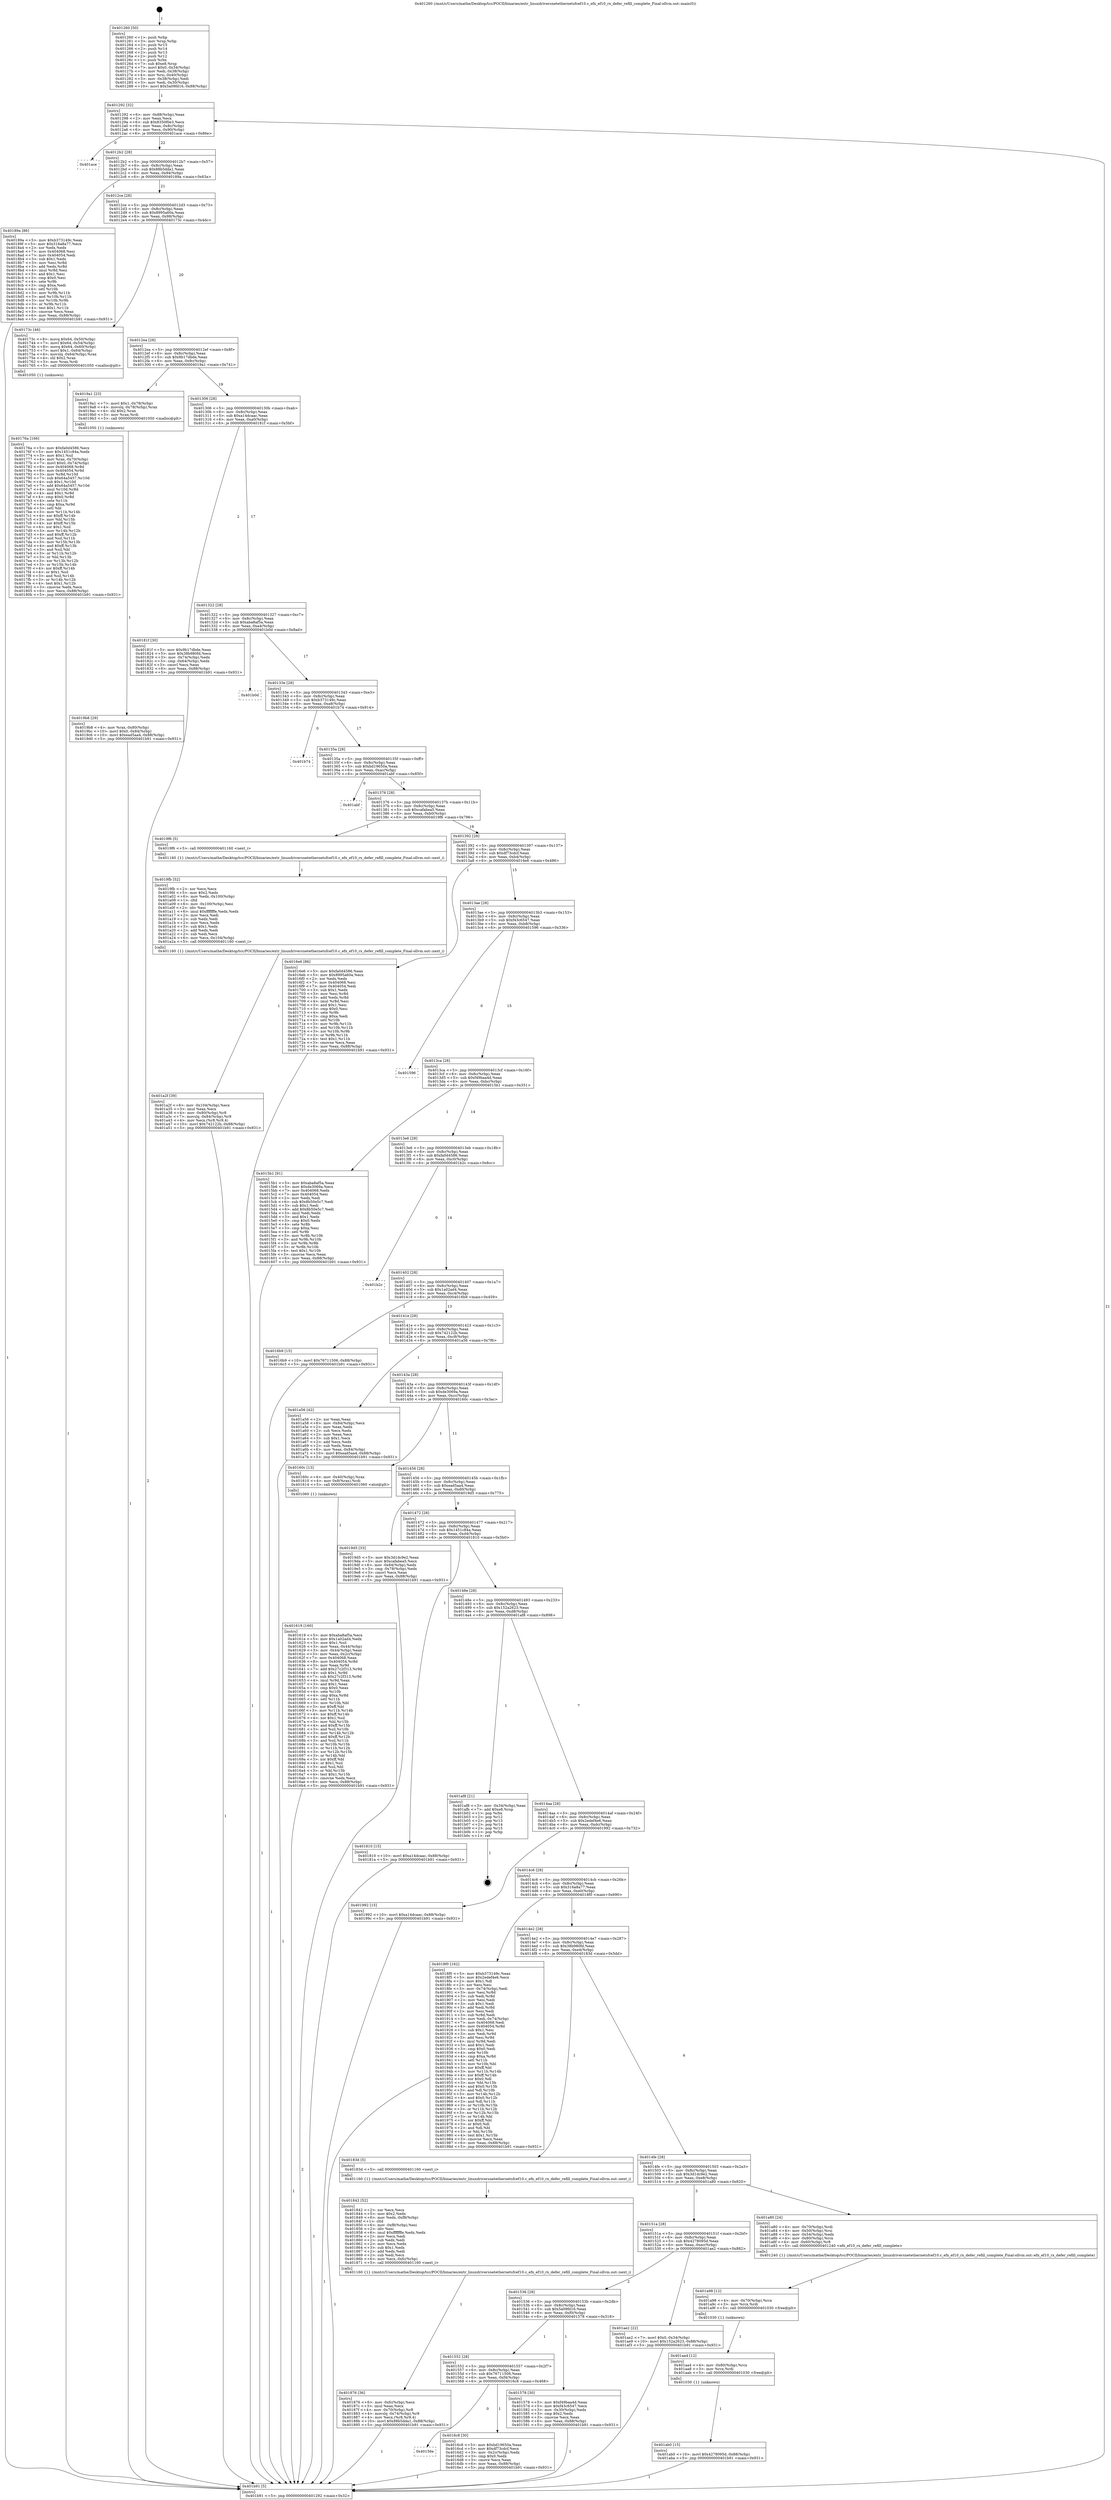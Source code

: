 digraph "0x401260" {
  label = "0x401260 (/mnt/c/Users/mathe/Desktop/tcc/POCII/binaries/extr_linuxdriversnetethernetsfcef10.c_efx_ef10_rx_defer_refill_complete_Final-ollvm.out::main(0))"
  labelloc = "t"
  node[shape=record]

  Entry [label="",width=0.3,height=0.3,shape=circle,fillcolor=black,style=filled]
  "0x401292" [label="{
     0x401292 [32]\l
     | [instrs]\l
     &nbsp;&nbsp;0x401292 \<+6\>: mov -0x88(%rbp),%eax\l
     &nbsp;&nbsp;0x401298 \<+2\>: mov %eax,%ecx\l
     &nbsp;&nbsp;0x40129a \<+6\>: sub $0x8350f0e3,%ecx\l
     &nbsp;&nbsp;0x4012a0 \<+6\>: mov %eax,-0x8c(%rbp)\l
     &nbsp;&nbsp;0x4012a6 \<+6\>: mov %ecx,-0x90(%rbp)\l
     &nbsp;&nbsp;0x4012ac \<+6\>: je 0000000000401ace \<main+0x86e\>\l
  }"]
  "0x401ace" [label="{
     0x401ace\l
  }", style=dashed]
  "0x4012b2" [label="{
     0x4012b2 [28]\l
     | [instrs]\l
     &nbsp;&nbsp;0x4012b2 \<+5\>: jmp 00000000004012b7 \<main+0x57\>\l
     &nbsp;&nbsp;0x4012b7 \<+6\>: mov -0x8c(%rbp),%eax\l
     &nbsp;&nbsp;0x4012bd \<+5\>: sub $0x88b5dda1,%eax\l
     &nbsp;&nbsp;0x4012c2 \<+6\>: mov %eax,-0x94(%rbp)\l
     &nbsp;&nbsp;0x4012c8 \<+6\>: je 000000000040189a \<main+0x63a\>\l
  }"]
  Exit [label="",width=0.3,height=0.3,shape=circle,fillcolor=black,style=filled,peripheries=2]
  "0x40189a" [label="{
     0x40189a [86]\l
     | [instrs]\l
     &nbsp;&nbsp;0x40189a \<+5\>: mov $0xb373149c,%eax\l
     &nbsp;&nbsp;0x40189f \<+5\>: mov $0x316a8a77,%ecx\l
     &nbsp;&nbsp;0x4018a4 \<+2\>: xor %edx,%edx\l
     &nbsp;&nbsp;0x4018a6 \<+7\>: mov 0x404068,%esi\l
     &nbsp;&nbsp;0x4018ad \<+7\>: mov 0x404054,%edi\l
     &nbsp;&nbsp;0x4018b4 \<+3\>: sub $0x1,%edx\l
     &nbsp;&nbsp;0x4018b7 \<+3\>: mov %esi,%r8d\l
     &nbsp;&nbsp;0x4018ba \<+3\>: add %edx,%r8d\l
     &nbsp;&nbsp;0x4018bd \<+4\>: imul %r8d,%esi\l
     &nbsp;&nbsp;0x4018c1 \<+3\>: and $0x1,%esi\l
     &nbsp;&nbsp;0x4018c4 \<+3\>: cmp $0x0,%esi\l
     &nbsp;&nbsp;0x4018c7 \<+4\>: sete %r9b\l
     &nbsp;&nbsp;0x4018cb \<+3\>: cmp $0xa,%edi\l
     &nbsp;&nbsp;0x4018ce \<+4\>: setl %r10b\l
     &nbsp;&nbsp;0x4018d2 \<+3\>: mov %r9b,%r11b\l
     &nbsp;&nbsp;0x4018d5 \<+3\>: and %r10b,%r11b\l
     &nbsp;&nbsp;0x4018d8 \<+3\>: xor %r10b,%r9b\l
     &nbsp;&nbsp;0x4018db \<+3\>: or %r9b,%r11b\l
     &nbsp;&nbsp;0x4018de \<+4\>: test $0x1,%r11b\l
     &nbsp;&nbsp;0x4018e2 \<+3\>: cmovne %ecx,%eax\l
     &nbsp;&nbsp;0x4018e5 \<+6\>: mov %eax,-0x88(%rbp)\l
     &nbsp;&nbsp;0x4018eb \<+5\>: jmp 0000000000401b91 \<main+0x931\>\l
  }"]
  "0x4012ce" [label="{
     0x4012ce [28]\l
     | [instrs]\l
     &nbsp;&nbsp;0x4012ce \<+5\>: jmp 00000000004012d3 \<main+0x73\>\l
     &nbsp;&nbsp;0x4012d3 \<+6\>: mov -0x8c(%rbp),%eax\l
     &nbsp;&nbsp;0x4012d9 \<+5\>: sub $0x8995a60a,%eax\l
     &nbsp;&nbsp;0x4012de \<+6\>: mov %eax,-0x98(%rbp)\l
     &nbsp;&nbsp;0x4012e4 \<+6\>: je 000000000040173c \<main+0x4dc\>\l
  }"]
  "0x401ab0" [label="{
     0x401ab0 [15]\l
     | [instrs]\l
     &nbsp;&nbsp;0x401ab0 \<+10\>: movl $0x4278095d,-0x88(%rbp)\l
     &nbsp;&nbsp;0x401aba \<+5\>: jmp 0000000000401b91 \<main+0x931\>\l
  }"]
  "0x40173c" [label="{
     0x40173c [46]\l
     | [instrs]\l
     &nbsp;&nbsp;0x40173c \<+8\>: movq $0x64,-0x50(%rbp)\l
     &nbsp;&nbsp;0x401744 \<+7\>: movl $0x64,-0x54(%rbp)\l
     &nbsp;&nbsp;0x40174b \<+8\>: movq $0x64,-0x60(%rbp)\l
     &nbsp;&nbsp;0x401753 \<+7\>: movl $0x1,-0x64(%rbp)\l
     &nbsp;&nbsp;0x40175a \<+4\>: movslq -0x64(%rbp),%rax\l
     &nbsp;&nbsp;0x40175e \<+4\>: shl $0x2,%rax\l
     &nbsp;&nbsp;0x401762 \<+3\>: mov %rax,%rdi\l
     &nbsp;&nbsp;0x401765 \<+5\>: call 0000000000401050 \<malloc@plt\>\l
     | [calls]\l
     &nbsp;&nbsp;0x401050 \{1\} (unknown)\l
  }"]
  "0x4012ea" [label="{
     0x4012ea [28]\l
     | [instrs]\l
     &nbsp;&nbsp;0x4012ea \<+5\>: jmp 00000000004012ef \<main+0x8f\>\l
     &nbsp;&nbsp;0x4012ef \<+6\>: mov -0x8c(%rbp),%eax\l
     &nbsp;&nbsp;0x4012f5 \<+5\>: sub $0x9b17dbde,%eax\l
     &nbsp;&nbsp;0x4012fa \<+6\>: mov %eax,-0x9c(%rbp)\l
     &nbsp;&nbsp;0x401300 \<+6\>: je 00000000004019a1 \<main+0x741\>\l
  }"]
  "0x401aa4" [label="{
     0x401aa4 [12]\l
     | [instrs]\l
     &nbsp;&nbsp;0x401aa4 \<+4\>: mov -0x80(%rbp),%rcx\l
     &nbsp;&nbsp;0x401aa8 \<+3\>: mov %rcx,%rdi\l
     &nbsp;&nbsp;0x401aab \<+5\>: call 0000000000401030 \<free@plt\>\l
     | [calls]\l
     &nbsp;&nbsp;0x401030 \{1\} (unknown)\l
  }"]
  "0x4019a1" [label="{
     0x4019a1 [23]\l
     | [instrs]\l
     &nbsp;&nbsp;0x4019a1 \<+7\>: movl $0x1,-0x78(%rbp)\l
     &nbsp;&nbsp;0x4019a8 \<+4\>: movslq -0x78(%rbp),%rax\l
     &nbsp;&nbsp;0x4019ac \<+4\>: shl $0x2,%rax\l
     &nbsp;&nbsp;0x4019b0 \<+3\>: mov %rax,%rdi\l
     &nbsp;&nbsp;0x4019b3 \<+5\>: call 0000000000401050 \<malloc@plt\>\l
     | [calls]\l
     &nbsp;&nbsp;0x401050 \{1\} (unknown)\l
  }"]
  "0x401306" [label="{
     0x401306 [28]\l
     | [instrs]\l
     &nbsp;&nbsp;0x401306 \<+5\>: jmp 000000000040130b \<main+0xab\>\l
     &nbsp;&nbsp;0x40130b \<+6\>: mov -0x8c(%rbp),%eax\l
     &nbsp;&nbsp;0x401311 \<+5\>: sub $0xa14dcaac,%eax\l
     &nbsp;&nbsp;0x401316 \<+6\>: mov %eax,-0xa0(%rbp)\l
     &nbsp;&nbsp;0x40131c \<+6\>: je 000000000040181f \<main+0x5bf\>\l
  }"]
  "0x401a98" [label="{
     0x401a98 [12]\l
     | [instrs]\l
     &nbsp;&nbsp;0x401a98 \<+4\>: mov -0x70(%rbp),%rcx\l
     &nbsp;&nbsp;0x401a9c \<+3\>: mov %rcx,%rdi\l
     &nbsp;&nbsp;0x401a9f \<+5\>: call 0000000000401030 \<free@plt\>\l
     | [calls]\l
     &nbsp;&nbsp;0x401030 \{1\} (unknown)\l
  }"]
  "0x40181f" [label="{
     0x40181f [30]\l
     | [instrs]\l
     &nbsp;&nbsp;0x40181f \<+5\>: mov $0x9b17dbde,%eax\l
     &nbsp;&nbsp;0x401824 \<+5\>: mov $0x38b980fd,%ecx\l
     &nbsp;&nbsp;0x401829 \<+3\>: mov -0x74(%rbp),%edx\l
     &nbsp;&nbsp;0x40182c \<+3\>: cmp -0x64(%rbp),%edx\l
     &nbsp;&nbsp;0x40182f \<+3\>: cmovl %ecx,%eax\l
     &nbsp;&nbsp;0x401832 \<+6\>: mov %eax,-0x88(%rbp)\l
     &nbsp;&nbsp;0x401838 \<+5\>: jmp 0000000000401b91 \<main+0x931\>\l
  }"]
  "0x401322" [label="{
     0x401322 [28]\l
     | [instrs]\l
     &nbsp;&nbsp;0x401322 \<+5\>: jmp 0000000000401327 \<main+0xc7\>\l
     &nbsp;&nbsp;0x401327 \<+6\>: mov -0x8c(%rbp),%eax\l
     &nbsp;&nbsp;0x40132d \<+5\>: sub $0xaba8af5a,%eax\l
     &nbsp;&nbsp;0x401332 \<+6\>: mov %eax,-0xa4(%rbp)\l
     &nbsp;&nbsp;0x401338 \<+6\>: je 0000000000401b0d \<main+0x8ad\>\l
  }"]
  "0x401a2f" [label="{
     0x401a2f [39]\l
     | [instrs]\l
     &nbsp;&nbsp;0x401a2f \<+6\>: mov -0x104(%rbp),%ecx\l
     &nbsp;&nbsp;0x401a35 \<+3\>: imul %eax,%ecx\l
     &nbsp;&nbsp;0x401a38 \<+4\>: mov -0x80(%rbp),%r8\l
     &nbsp;&nbsp;0x401a3c \<+7\>: movslq -0x84(%rbp),%r9\l
     &nbsp;&nbsp;0x401a43 \<+4\>: mov %ecx,(%r8,%r9,4)\l
     &nbsp;&nbsp;0x401a47 \<+10\>: movl $0x742122b,-0x88(%rbp)\l
     &nbsp;&nbsp;0x401a51 \<+5\>: jmp 0000000000401b91 \<main+0x931\>\l
  }"]
  "0x401b0d" [label="{
     0x401b0d\l
  }", style=dashed]
  "0x40133e" [label="{
     0x40133e [28]\l
     | [instrs]\l
     &nbsp;&nbsp;0x40133e \<+5\>: jmp 0000000000401343 \<main+0xe3\>\l
     &nbsp;&nbsp;0x401343 \<+6\>: mov -0x8c(%rbp),%eax\l
     &nbsp;&nbsp;0x401349 \<+5\>: sub $0xb373149c,%eax\l
     &nbsp;&nbsp;0x40134e \<+6\>: mov %eax,-0xa8(%rbp)\l
     &nbsp;&nbsp;0x401354 \<+6\>: je 0000000000401b74 \<main+0x914\>\l
  }"]
  "0x4019fb" [label="{
     0x4019fb [52]\l
     | [instrs]\l
     &nbsp;&nbsp;0x4019fb \<+2\>: xor %ecx,%ecx\l
     &nbsp;&nbsp;0x4019fd \<+5\>: mov $0x2,%edx\l
     &nbsp;&nbsp;0x401a02 \<+6\>: mov %edx,-0x100(%rbp)\l
     &nbsp;&nbsp;0x401a08 \<+1\>: cltd\l
     &nbsp;&nbsp;0x401a09 \<+6\>: mov -0x100(%rbp),%esi\l
     &nbsp;&nbsp;0x401a0f \<+2\>: idiv %esi\l
     &nbsp;&nbsp;0x401a11 \<+6\>: imul $0xfffffffe,%edx,%edx\l
     &nbsp;&nbsp;0x401a17 \<+2\>: mov %ecx,%edi\l
     &nbsp;&nbsp;0x401a19 \<+2\>: sub %edx,%edi\l
     &nbsp;&nbsp;0x401a1b \<+2\>: mov %ecx,%edx\l
     &nbsp;&nbsp;0x401a1d \<+3\>: sub $0x1,%edx\l
     &nbsp;&nbsp;0x401a20 \<+2\>: add %edx,%edi\l
     &nbsp;&nbsp;0x401a22 \<+2\>: sub %edi,%ecx\l
     &nbsp;&nbsp;0x401a24 \<+6\>: mov %ecx,-0x104(%rbp)\l
     &nbsp;&nbsp;0x401a2a \<+5\>: call 0000000000401160 \<next_i\>\l
     | [calls]\l
     &nbsp;&nbsp;0x401160 \{1\} (/mnt/c/Users/mathe/Desktop/tcc/POCII/binaries/extr_linuxdriversnetethernetsfcef10.c_efx_ef10_rx_defer_refill_complete_Final-ollvm.out::next_i)\l
  }"]
  "0x401b74" [label="{
     0x401b74\l
  }", style=dashed]
  "0x40135a" [label="{
     0x40135a [28]\l
     | [instrs]\l
     &nbsp;&nbsp;0x40135a \<+5\>: jmp 000000000040135f \<main+0xff\>\l
     &nbsp;&nbsp;0x40135f \<+6\>: mov -0x8c(%rbp),%eax\l
     &nbsp;&nbsp;0x401365 \<+5\>: sub $0xbd19650a,%eax\l
     &nbsp;&nbsp;0x40136a \<+6\>: mov %eax,-0xac(%rbp)\l
     &nbsp;&nbsp;0x401370 \<+6\>: je 0000000000401abf \<main+0x85f\>\l
  }"]
  "0x4019b8" [label="{
     0x4019b8 [29]\l
     | [instrs]\l
     &nbsp;&nbsp;0x4019b8 \<+4\>: mov %rax,-0x80(%rbp)\l
     &nbsp;&nbsp;0x4019bc \<+10\>: movl $0x0,-0x84(%rbp)\l
     &nbsp;&nbsp;0x4019c6 \<+10\>: movl $0xead5aa4,-0x88(%rbp)\l
     &nbsp;&nbsp;0x4019d0 \<+5\>: jmp 0000000000401b91 \<main+0x931\>\l
  }"]
  "0x401abf" [label="{
     0x401abf\l
  }", style=dashed]
  "0x401376" [label="{
     0x401376 [28]\l
     | [instrs]\l
     &nbsp;&nbsp;0x401376 \<+5\>: jmp 000000000040137b \<main+0x11b\>\l
     &nbsp;&nbsp;0x40137b \<+6\>: mov -0x8c(%rbp),%eax\l
     &nbsp;&nbsp;0x401381 \<+5\>: sub $0xcafabea5,%eax\l
     &nbsp;&nbsp;0x401386 \<+6\>: mov %eax,-0xb0(%rbp)\l
     &nbsp;&nbsp;0x40138c \<+6\>: je 00000000004019f6 \<main+0x796\>\l
  }"]
  "0x401876" [label="{
     0x401876 [36]\l
     | [instrs]\l
     &nbsp;&nbsp;0x401876 \<+6\>: mov -0xfc(%rbp),%ecx\l
     &nbsp;&nbsp;0x40187c \<+3\>: imul %eax,%ecx\l
     &nbsp;&nbsp;0x40187f \<+4\>: mov -0x70(%rbp),%r8\l
     &nbsp;&nbsp;0x401883 \<+4\>: movslq -0x74(%rbp),%r9\l
     &nbsp;&nbsp;0x401887 \<+4\>: mov %ecx,(%r8,%r9,4)\l
     &nbsp;&nbsp;0x40188b \<+10\>: movl $0x88b5dda1,-0x88(%rbp)\l
     &nbsp;&nbsp;0x401895 \<+5\>: jmp 0000000000401b91 \<main+0x931\>\l
  }"]
  "0x4019f6" [label="{
     0x4019f6 [5]\l
     | [instrs]\l
     &nbsp;&nbsp;0x4019f6 \<+5\>: call 0000000000401160 \<next_i\>\l
     | [calls]\l
     &nbsp;&nbsp;0x401160 \{1\} (/mnt/c/Users/mathe/Desktop/tcc/POCII/binaries/extr_linuxdriversnetethernetsfcef10.c_efx_ef10_rx_defer_refill_complete_Final-ollvm.out::next_i)\l
  }"]
  "0x401392" [label="{
     0x401392 [28]\l
     | [instrs]\l
     &nbsp;&nbsp;0x401392 \<+5\>: jmp 0000000000401397 \<main+0x137\>\l
     &nbsp;&nbsp;0x401397 \<+6\>: mov -0x8c(%rbp),%eax\l
     &nbsp;&nbsp;0x40139d \<+5\>: sub $0xdf73cdcf,%eax\l
     &nbsp;&nbsp;0x4013a2 \<+6\>: mov %eax,-0xb4(%rbp)\l
     &nbsp;&nbsp;0x4013a8 \<+6\>: je 00000000004016e6 \<main+0x486\>\l
  }"]
  "0x401842" [label="{
     0x401842 [52]\l
     | [instrs]\l
     &nbsp;&nbsp;0x401842 \<+2\>: xor %ecx,%ecx\l
     &nbsp;&nbsp;0x401844 \<+5\>: mov $0x2,%edx\l
     &nbsp;&nbsp;0x401849 \<+6\>: mov %edx,-0xf8(%rbp)\l
     &nbsp;&nbsp;0x40184f \<+1\>: cltd\l
     &nbsp;&nbsp;0x401850 \<+6\>: mov -0xf8(%rbp),%esi\l
     &nbsp;&nbsp;0x401856 \<+2\>: idiv %esi\l
     &nbsp;&nbsp;0x401858 \<+6\>: imul $0xfffffffe,%edx,%edx\l
     &nbsp;&nbsp;0x40185e \<+2\>: mov %ecx,%edi\l
     &nbsp;&nbsp;0x401860 \<+2\>: sub %edx,%edi\l
     &nbsp;&nbsp;0x401862 \<+2\>: mov %ecx,%edx\l
     &nbsp;&nbsp;0x401864 \<+3\>: sub $0x1,%edx\l
     &nbsp;&nbsp;0x401867 \<+2\>: add %edx,%edi\l
     &nbsp;&nbsp;0x401869 \<+2\>: sub %edi,%ecx\l
     &nbsp;&nbsp;0x40186b \<+6\>: mov %ecx,-0xfc(%rbp)\l
     &nbsp;&nbsp;0x401871 \<+5\>: call 0000000000401160 \<next_i\>\l
     | [calls]\l
     &nbsp;&nbsp;0x401160 \{1\} (/mnt/c/Users/mathe/Desktop/tcc/POCII/binaries/extr_linuxdriversnetethernetsfcef10.c_efx_ef10_rx_defer_refill_complete_Final-ollvm.out::next_i)\l
  }"]
  "0x4016e6" [label="{
     0x4016e6 [86]\l
     | [instrs]\l
     &nbsp;&nbsp;0x4016e6 \<+5\>: mov $0xfa0d4586,%eax\l
     &nbsp;&nbsp;0x4016eb \<+5\>: mov $0x8995a60a,%ecx\l
     &nbsp;&nbsp;0x4016f0 \<+2\>: xor %edx,%edx\l
     &nbsp;&nbsp;0x4016f2 \<+7\>: mov 0x404068,%esi\l
     &nbsp;&nbsp;0x4016f9 \<+7\>: mov 0x404054,%edi\l
     &nbsp;&nbsp;0x401700 \<+3\>: sub $0x1,%edx\l
     &nbsp;&nbsp;0x401703 \<+3\>: mov %esi,%r8d\l
     &nbsp;&nbsp;0x401706 \<+3\>: add %edx,%r8d\l
     &nbsp;&nbsp;0x401709 \<+4\>: imul %r8d,%esi\l
     &nbsp;&nbsp;0x40170d \<+3\>: and $0x1,%esi\l
     &nbsp;&nbsp;0x401710 \<+3\>: cmp $0x0,%esi\l
     &nbsp;&nbsp;0x401713 \<+4\>: sete %r9b\l
     &nbsp;&nbsp;0x401717 \<+3\>: cmp $0xa,%edi\l
     &nbsp;&nbsp;0x40171a \<+4\>: setl %r10b\l
     &nbsp;&nbsp;0x40171e \<+3\>: mov %r9b,%r11b\l
     &nbsp;&nbsp;0x401721 \<+3\>: and %r10b,%r11b\l
     &nbsp;&nbsp;0x401724 \<+3\>: xor %r10b,%r9b\l
     &nbsp;&nbsp;0x401727 \<+3\>: or %r9b,%r11b\l
     &nbsp;&nbsp;0x40172a \<+4\>: test $0x1,%r11b\l
     &nbsp;&nbsp;0x40172e \<+3\>: cmovne %ecx,%eax\l
     &nbsp;&nbsp;0x401731 \<+6\>: mov %eax,-0x88(%rbp)\l
     &nbsp;&nbsp;0x401737 \<+5\>: jmp 0000000000401b91 \<main+0x931\>\l
  }"]
  "0x4013ae" [label="{
     0x4013ae [28]\l
     | [instrs]\l
     &nbsp;&nbsp;0x4013ae \<+5\>: jmp 00000000004013b3 \<main+0x153\>\l
     &nbsp;&nbsp;0x4013b3 \<+6\>: mov -0x8c(%rbp),%eax\l
     &nbsp;&nbsp;0x4013b9 \<+5\>: sub $0xf43c6547,%eax\l
     &nbsp;&nbsp;0x4013be \<+6\>: mov %eax,-0xb8(%rbp)\l
     &nbsp;&nbsp;0x4013c4 \<+6\>: je 0000000000401596 \<main+0x336\>\l
  }"]
  "0x40176a" [label="{
     0x40176a [166]\l
     | [instrs]\l
     &nbsp;&nbsp;0x40176a \<+5\>: mov $0xfa0d4586,%ecx\l
     &nbsp;&nbsp;0x40176f \<+5\>: mov $0x1451c84a,%edx\l
     &nbsp;&nbsp;0x401774 \<+3\>: mov $0x1,%sil\l
     &nbsp;&nbsp;0x401777 \<+4\>: mov %rax,-0x70(%rbp)\l
     &nbsp;&nbsp;0x40177b \<+7\>: movl $0x0,-0x74(%rbp)\l
     &nbsp;&nbsp;0x401782 \<+8\>: mov 0x404068,%r8d\l
     &nbsp;&nbsp;0x40178a \<+8\>: mov 0x404054,%r9d\l
     &nbsp;&nbsp;0x401792 \<+3\>: mov %r8d,%r10d\l
     &nbsp;&nbsp;0x401795 \<+7\>: sub $0x64a5457,%r10d\l
     &nbsp;&nbsp;0x40179c \<+4\>: sub $0x1,%r10d\l
     &nbsp;&nbsp;0x4017a0 \<+7\>: add $0x64a5457,%r10d\l
     &nbsp;&nbsp;0x4017a7 \<+4\>: imul %r10d,%r8d\l
     &nbsp;&nbsp;0x4017ab \<+4\>: and $0x1,%r8d\l
     &nbsp;&nbsp;0x4017af \<+4\>: cmp $0x0,%r8d\l
     &nbsp;&nbsp;0x4017b3 \<+4\>: sete %r11b\l
     &nbsp;&nbsp;0x4017b7 \<+4\>: cmp $0xa,%r9d\l
     &nbsp;&nbsp;0x4017bb \<+3\>: setl %bl\l
     &nbsp;&nbsp;0x4017be \<+3\>: mov %r11b,%r14b\l
     &nbsp;&nbsp;0x4017c1 \<+4\>: xor $0xff,%r14b\l
     &nbsp;&nbsp;0x4017c5 \<+3\>: mov %bl,%r15b\l
     &nbsp;&nbsp;0x4017c8 \<+4\>: xor $0xff,%r15b\l
     &nbsp;&nbsp;0x4017cc \<+4\>: xor $0x1,%sil\l
     &nbsp;&nbsp;0x4017d0 \<+3\>: mov %r14b,%r12b\l
     &nbsp;&nbsp;0x4017d3 \<+4\>: and $0xff,%r12b\l
     &nbsp;&nbsp;0x4017d7 \<+3\>: and %sil,%r11b\l
     &nbsp;&nbsp;0x4017da \<+3\>: mov %r15b,%r13b\l
     &nbsp;&nbsp;0x4017dd \<+4\>: and $0xff,%r13b\l
     &nbsp;&nbsp;0x4017e1 \<+3\>: and %sil,%bl\l
     &nbsp;&nbsp;0x4017e4 \<+3\>: or %r11b,%r12b\l
     &nbsp;&nbsp;0x4017e7 \<+3\>: or %bl,%r13b\l
     &nbsp;&nbsp;0x4017ea \<+3\>: xor %r13b,%r12b\l
     &nbsp;&nbsp;0x4017ed \<+3\>: or %r15b,%r14b\l
     &nbsp;&nbsp;0x4017f0 \<+4\>: xor $0xff,%r14b\l
     &nbsp;&nbsp;0x4017f4 \<+4\>: or $0x1,%sil\l
     &nbsp;&nbsp;0x4017f8 \<+3\>: and %sil,%r14b\l
     &nbsp;&nbsp;0x4017fb \<+3\>: or %r14b,%r12b\l
     &nbsp;&nbsp;0x4017fe \<+4\>: test $0x1,%r12b\l
     &nbsp;&nbsp;0x401802 \<+3\>: cmovne %edx,%ecx\l
     &nbsp;&nbsp;0x401805 \<+6\>: mov %ecx,-0x88(%rbp)\l
     &nbsp;&nbsp;0x40180b \<+5\>: jmp 0000000000401b91 \<main+0x931\>\l
  }"]
  "0x401596" [label="{
     0x401596\l
  }", style=dashed]
  "0x4013ca" [label="{
     0x4013ca [28]\l
     | [instrs]\l
     &nbsp;&nbsp;0x4013ca \<+5\>: jmp 00000000004013cf \<main+0x16f\>\l
     &nbsp;&nbsp;0x4013cf \<+6\>: mov -0x8c(%rbp),%eax\l
     &nbsp;&nbsp;0x4013d5 \<+5\>: sub $0xf49baa4d,%eax\l
     &nbsp;&nbsp;0x4013da \<+6\>: mov %eax,-0xbc(%rbp)\l
     &nbsp;&nbsp;0x4013e0 \<+6\>: je 00000000004015b1 \<main+0x351\>\l
  }"]
  "0x40156e" [label="{
     0x40156e\l
  }", style=dashed]
  "0x4015b1" [label="{
     0x4015b1 [91]\l
     | [instrs]\l
     &nbsp;&nbsp;0x4015b1 \<+5\>: mov $0xaba8af5a,%eax\l
     &nbsp;&nbsp;0x4015b6 \<+5\>: mov $0xde3069a,%ecx\l
     &nbsp;&nbsp;0x4015bb \<+7\>: mov 0x404068,%edx\l
     &nbsp;&nbsp;0x4015c2 \<+7\>: mov 0x404054,%esi\l
     &nbsp;&nbsp;0x4015c9 \<+2\>: mov %edx,%edi\l
     &nbsp;&nbsp;0x4015cb \<+6\>: sub $0x8b50e5c7,%edi\l
     &nbsp;&nbsp;0x4015d1 \<+3\>: sub $0x1,%edi\l
     &nbsp;&nbsp;0x4015d4 \<+6\>: add $0x8b50e5c7,%edi\l
     &nbsp;&nbsp;0x4015da \<+3\>: imul %edi,%edx\l
     &nbsp;&nbsp;0x4015dd \<+3\>: and $0x1,%edx\l
     &nbsp;&nbsp;0x4015e0 \<+3\>: cmp $0x0,%edx\l
     &nbsp;&nbsp;0x4015e3 \<+4\>: sete %r8b\l
     &nbsp;&nbsp;0x4015e7 \<+3\>: cmp $0xa,%esi\l
     &nbsp;&nbsp;0x4015ea \<+4\>: setl %r9b\l
     &nbsp;&nbsp;0x4015ee \<+3\>: mov %r8b,%r10b\l
     &nbsp;&nbsp;0x4015f1 \<+3\>: and %r9b,%r10b\l
     &nbsp;&nbsp;0x4015f4 \<+3\>: xor %r9b,%r8b\l
     &nbsp;&nbsp;0x4015f7 \<+3\>: or %r8b,%r10b\l
     &nbsp;&nbsp;0x4015fa \<+4\>: test $0x1,%r10b\l
     &nbsp;&nbsp;0x4015fe \<+3\>: cmovne %ecx,%eax\l
     &nbsp;&nbsp;0x401601 \<+6\>: mov %eax,-0x88(%rbp)\l
     &nbsp;&nbsp;0x401607 \<+5\>: jmp 0000000000401b91 \<main+0x931\>\l
  }"]
  "0x4013e6" [label="{
     0x4013e6 [28]\l
     | [instrs]\l
     &nbsp;&nbsp;0x4013e6 \<+5\>: jmp 00000000004013eb \<main+0x18b\>\l
     &nbsp;&nbsp;0x4013eb \<+6\>: mov -0x8c(%rbp),%eax\l
     &nbsp;&nbsp;0x4013f1 \<+5\>: sub $0xfa0d4586,%eax\l
     &nbsp;&nbsp;0x4013f6 \<+6\>: mov %eax,-0xc0(%rbp)\l
     &nbsp;&nbsp;0x4013fc \<+6\>: je 0000000000401b2c \<main+0x8cc\>\l
  }"]
  "0x4016c8" [label="{
     0x4016c8 [30]\l
     | [instrs]\l
     &nbsp;&nbsp;0x4016c8 \<+5\>: mov $0xbd19650a,%eax\l
     &nbsp;&nbsp;0x4016cd \<+5\>: mov $0xdf73cdcf,%ecx\l
     &nbsp;&nbsp;0x4016d2 \<+3\>: mov -0x2c(%rbp),%edx\l
     &nbsp;&nbsp;0x4016d5 \<+3\>: cmp $0x0,%edx\l
     &nbsp;&nbsp;0x4016d8 \<+3\>: cmove %ecx,%eax\l
     &nbsp;&nbsp;0x4016db \<+6\>: mov %eax,-0x88(%rbp)\l
     &nbsp;&nbsp;0x4016e1 \<+5\>: jmp 0000000000401b91 \<main+0x931\>\l
  }"]
  "0x401b2c" [label="{
     0x401b2c\l
  }", style=dashed]
  "0x401402" [label="{
     0x401402 [28]\l
     | [instrs]\l
     &nbsp;&nbsp;0x401402 \<+5\>: jmp 0000000000401407 \<main+0x1a7\>\l
     &nbsp;&nbsp;0x401407 \<+6\>: mov -0x8c(%rbp),%eax\l
     &nbsp;&nbsp;0x40140d \<+5\>: sub $0x1a02ad4,%eax\l
     &nbsp;&nbsp;0x401412 \<+6\>: mov %eax,-0xc4(%rbp)\l
     &nbsp;&nbsp;0x401418 \<+6\>: je 00000000004016b9 \<main+0x459\>\l
  }"]
  "0x401619" [label="{
     0x401619 [160]\l
     | [instrs]\l
     &nbsp;&nbsp;0x401619 \<+5\>: mov $0xaba8af5a,%ecx\l
     &nbsp;&nbsp;0x40161e \<+5\>: mov $0x1a02ad4,%edx\l
     &nbsp;&nbsp;0x401623 \<+3\>: mov $0x1,%sil\l
     &nbsp;&nbsp;0x401626 \<+3\>: mov %eax,-0x44(%rbp)\l
     &nbsp;&nbsp;0x401629 \<+3\>: mov -0x44(%rbp),%eax\l
     &nbsp;&nbsp;0x40162c \<+3\>: mov %eax,-0x2c(%rbp)\l
     &nbsp;&nbsp;0x40162f \<+7\>: mov 0x404068,%eax\l
     &nbsp;&nbsp;0x401636 \<+8\>: mov 0x404054,%r8d\l
     &nbsp;&nbsp;0x40163e \<+3\>: mov %eax,%r9d\l
     &nbsp;&nbsp;0x401641 \<+7\>: add $0x27c2f313,%r9d\l
     &nbsp;&nbsp;0x401648 \<+4\>: sub $0x1,%r9d\l
     &nbsp;&nbsp;0x40164c \<+7\>: sub $0x27c2f313,%r9d\l
     &nbsp;&nbsp;0x401653 \<+4\>: imul %r9d,%eax\l
     &nbsp;&nbsp;0x401657 \<+3\>: and $0x1,%eax\l
     &nbsp;&nbsp;0x40165a \<+3\>: cmp $0x0,%eax\l
     &nbsp;&nbsp;0x40165d \<+4\>: sete %r10b\l
     &nbsp;&nbsp;0x401661 \<+4\>: cmp $0xa,%r8d\l
     &nbsp;&nbsp;0x401665 \<+4\>: setl %r11b\l
     &nbsp;&nbsp;0x401669 \<+3\>: mov %r10b,%bl\l
     &nbsp;&nbsp;0x40166c \<+3\>: xor $0xff,%bl\l
     &nbsp;&nbsp;0x40166f \<+3\>: mov %r11b,%r14b\l
     &nbsp;&nbsp;0x401672 \<+4\>: xor $0xff,%r14b\l
     &nbsp;&nbsp;0x401676 \<+4\>: xor $0x1,%sil\l
     &nbsp;&nbsp;0x40167a \<+3\>: mov %bl,%r15b\l
     &nbsp;&nbsp;0x40167d \<+4\>: and $0xff,%r15b\l
     &nbsp;&nbsp;0x401681 \<+3\>: and %sil,%r10b\l
     &nbsp;&nbsp;0x401684 \<+3\>: mov %r14b,%r12b\l
     &nbsp;&nbsp;0x401687 \<+4\>: and $0xff,%r12b\l
     &nbsp;&nbsp;0x40168b \<+3\>: and %sil,%r11b\l
     &nbsp;&nbsp;0x40168e \<+3\>: or %r10b,%r15b\l
     &nbsp;&nbsp;0x401691 \<+3\>: or %r11b,%r12b\l
     &nbsp;&nbsp;0x401694 \<+3\>: xor %r12b,%r15b\l
     &nbsp;&nbsp;0x401697 \<+3\>: or %r14b,%bl\l
     &nbsp;&nbsp;0x40169a \<+3\>: xor $0xff,%bl\l
     &nbsp;&nbsp;0x40169d \<+4\>: or $0x1,%sil\l
     &nbsp;&nbsp;0x4016a1 \<+3\>: and %sil,%bl\l
     &nbsp;&nbsp;0x4016a4 \<+3\>: or %bl,%r15b\l
     &nbsp;&nbsp;0x4016a7 \<+4\>: test $0x1,%r15b\l
     &nbsp;&nbsp;0x4016ab \<+3\>: cmovne %edx,%ecx\l
     &nbsp;&nbsp;0x4016ae \<+6\>: mov %ecx,-0x88(%rbp)\l
     &nbsp;&nbsp;0x4016b4 \<+5\>: jmp 0000000000401b91 \<main+0x931\>\l
  }"]
  "0x4016b9" [label="{
     0x4016b9 [15]\l
     | [instrs]\l
     &nbsp;&nbsp;0x4016b9 \<+10\>: movl $0x76711506,-0x88(%rbp)\l
     &nbsp;&nbsp;0x4016c3 \<+5\>: jmp 0000000000401b91 \<main+0x931\>\l
  }"]
  "0x40141e" [label="{
     0x40141e [28]\l
     | [instrs]\l
     &nbsp;&nbsp;0x40141e \<+5\>: jmp 0000000000401423 \<main+0x1c3\>\l
     &nbsp;&nbsp;0x401423 \<+6\>: mov -0x8c(%rbp),%eax\l
     &nbsp;&nbsp;0x401429 \<+5\>: sub $0x742122b,%eax\l
     &nbsp;&nbsp;0x40142e \<+6\>: mov %eax,-0xc8(%rbp)\l
     &nbsp;&nbsp;0x401434 \<+6\>: je 0000000000401a56 \<main+0x7f6\>\l
  }"]
  "0x401260" [label="{
     0x401260 [50]\l
     | [instrs]\l
     &nbsp;&nbsp;0x401260 \<+1\>: push %rbp\l
     &nbsp;&nbsp;0x401261 \<+3\>: mov %rsp,%rbp\l
     &nbsp;&nbsp;0x401264 \<+2\>: push %r15\l
     &nbsp;&nbsp;0x401266 \<+2\>: push %r14\l
     &nbsp;&nbsp;0x401268 \<+2\>: push %r13\l
     &nbsp;&nbsp;0x40126a \<+2\>: push %r12\l
     &nbsp;&nbsp;0x40126c \<+1\>: push %rbx\l
     &nbsp;&nbsp;0x40126d \<+7\>: sub $0xe8,%rsp\l
     &nbsp;&nbsp;0x401274 \<+7\>: movl $0x0,-0x34(%rbp)\l
     &nbsp;&nbsp;0x40127b \<+3\>: mov %edi,-0x38(%rbp)\l
     &nbsp;&nbsp;0x40127e \<+4\>: mov %rsi,-0x40(%rbp)\l
     &nbsp;&nbsp;0x401282 \<+3\>: mov -0x38(%rbp),%edi\l
     &nbsp;&nbsp;0x401285 \<+3\>: mov %edi,-0x30(%rbp)\l
     &nbsp;&nbsp;0x401288 \<+10\>: movl $0x5a09fd16,-0x88(%rbp)\l
  }"]
  "0x401a56" [label="{
     0x401a56 [42]\l
     | [instrs]\l
     &nbsp;&nbsp;0x401a56 \<+2\>: xor %eax,%eax\l
     &nbsp;&nbsp;0x401a58 \<+6\>: mov -0x84(%rbp),%ecx\l
     &nbsp;&nbsp;0x401a5e \<+2\>: mov %eax,%edx\l
     &nbsp;&nbsp;0x401a60 \<+2\>: sub %ecx,%edx\l
     &nbsp;&nbsp;0x401a62 \<+2\>: mov %eax,%ecx\l
     &nbsp;&nbsp;0x401a64 \<+3\>: sub $0x1,%ecx\l
     &nbsp;&nbsp;0x401a67 \<+2\>: add %ecx,%edx\l
     &nbsp;&nbsp;0x401a69 \<+2\>: sub %edx,%eax\l
     &nbsp;&nbsp;0x401a6b \<+6\>: mov %eax,-0x84(%rbp)\l
     &nbsp;&nbsp;0x401a71 \<+10\>: movl $0xead5aa4,-0x88(%rbp)\l
     &nbsp;&nbsp;0x401a7b \<+5\>: jmp 0000000000401b91 \<main+0x931\>\l
  }"]
  "0x40143a" [label="{
     0x40143a [28]\l
     | [instrs]\l
     &nbsp;&nbsp;0x40143a \<+5\>: jmp 000000000040143f \<main+0x1df\>\l
     &nbsp;&nbsp;0x40143f \<+6\>: mov -0x8c(%rbp),%eax\l
     &nbsp;&nbsp;0x401445 \<+5\>: sub $0xde3069a,%eax\l
     &nbsp;&nbsp;0x40144a \<+6\>: mov %eax,-0xcc(%rbp)\l
     &nbsp;&nbsp;0x401450 \<+6\>: je 000000000040160c \<main+0x3ac\>\l
  }"]
  "0x401b91" [label="{
     0x401b91 [5]\l
     | [instrs]\l
     &nbsp;&nbsp;0x401b91 \<+5\>: jmp 0000000000401292 \<main+0x32\>\l
  }"]
  "0x40160c" [label="{
     0x40160c [13]\l
     | [instrs]\l
     &nbsp;&nbsp;0x40160c \<+4\>: mov -0x40(%rbp),%rax\l
     &nbsp;&nbsp;0x401610 \<+4\>: mov 0x8(%rax),%rdi\l
     &nbsp;&nbsp;0x401614 \<+5\>: call 0000000000401060 \<atoi@plt\>\l
     | [calls]\l
     &nbsp;&nbsp;0x401060 \{1\} (unknown)\l
  }"]
  "0x401456" [label="{
     0x401456 [28]\l
     | [instrs]\l
     &nbsp;&nbsp;0x401456 \<+5\>: jmp 000000000040145b \<main+0x1fb\>\l
     &nbsp;&nbsp;0x40145b \<+6\>: mov -0x8c(%rbp),%eax\l
     &nbsp;&nbsp;0x401461 \<+5\>: sub $0xead5aa4,%eax\l
     &nbsp;&nbsp;0x401466 \<+6\>: mov %eax,-0xd0(%rbp)\l
     &nbsp;&nbsp;0x40146c \<+6\>: je 00000000004019d5 \<main+0x775\>\l
  }"]
  "0x401552" [label="{
     0x401552 [28]\l
     | [instrs]\l
     &nbsp;&nbsp;0x401552 \<+5\>: jmp 0000000000401557 \<main+0x2f7\>\l
     &nbsp;&nbsp;0x401557 \<+6\>: mov -0x8c(%rbp),%eax\l
     &nbsp;&nbsp;0x40155d \<+5\>: sub $0x76711506,%eax\l
     &nbsp;&nbsp;0x401562 \<+6\>: mov %eax,-0xf4(%rbp)\l
     &nbsp;&nbsp;0x401568 \<+6\>: je 00000000004016c8 \<main+0x468\>\l
  }"]
  "0x4019d5" [label="{
     0x4019d5 [33]\l
     | [instrs]\l
     &nbsp;&nbsp;0x4019d5 \<+5\>: mov $0x3d1dc9e2,%eax\l
     &nbsp;&nbsp;0x4019da \<+5\>: mov $0xcafabea5,%ecx\l
     &nbsp;&nbsp;0x4019df \<+6\>: mov -0x84(%rbp),%edx\l
     &nbsp;&nbsp;0x4019e5 \<+3\>: cmp -0x78(%rbp),%edx\l
     &nbsp;&nbsp;0x4019e8 \<+3\>: cmovl %ecx,%eax\l
     &nbsp;&nbsp;0x4019eb \<+6\>: mov %eax,-0x88(%rbp)\l
     &nbsp;&nbsp;0x4019f1 \<+5\>: jmp 0000000000401b91 \<main+0x931\>\l
  }"]
  "0x401472" [label="{
     0x401472 [28]\l
     | [instrs]\l
     &nbsp;&nbsp;0x401472 \<+5\>: jmp 0000000000401477 \<main+0x217\>\l
     &nbsp;&nbsp;0x401477 \<+6\>: mov -0x8c(%rbp),%eax\l
     &nbsp;&nbsp;0x40147d \<+5\>: sub $0x1451c84a,%eax\l
     &nbsp;&nbsp;0x401482 \<+6\>: mov %eax,-0xd4(%rbp)\l
     &nbsp;&nbsp;0x401488 \<+6\>: je 0000000000401810 \<main+0x5b0\>\l
  }"]
  "0x401578" [label="{
     0x401578 [30]\l
     | [instrs]\l
     &nbsp;&nbsp;0x401578 \<+5\>: mov $0xf49baa4d,%eax\l
     &nbsp;&nbsp;0x40157d \<+5\>: mov $0xf43c6547,%ecx\l
     &nbsp;&nbsp;0x401582 \<+3\>: mov -0x30(%rbp),%edx\l
     &nbsp;&nbsp;0x401585 \<+3\>: cmp $0x2,%edx\l
     &nbsp;&nbsp;0x401588 \<+3\>: cmovne %ecx,%eax\l
     &nbsp;&nbsp;0x40158b \<+6\>: mov %eax,-0x88(%rbp)\l
     &nbsp;&nbsp;0x401591 \<+5\>: jmp 0000000000401b91 \<main+0x931\>\l
  }"]
  "0x401810" [label="{
     0x401810 [15]\l
     | [instrs]\l
     &nbsp;&nbsp;0x401810 \<+10\>: movl $0xa14dcaac,-0x88(%rbp)\l
     &nbsp;&nbsp;0x40181a \<+5\>: jmp 0000000000401b91 \<main+0x931\>\l
  }"]
  "0x40148e" [label="{
     0x40148e [28]\l
     | [instrs]\l
     &nbsp;&nbsp;0x40148e \<+5\>: jmp 0000000000401493 \<main+0x233\>\l
     &nbsp;&nbsp;0x401493 \<+6\>: mov -0x8c(%rbp),%eax\l
     &nbsp;&nbsp;0x401499 \<+5\>: sub $0x152a2623,%eax\l
     &nbsp;&nbsp;0x40149e \<+6\>: mov %eax,-0xd8(%rbp)\l
     &nbsp;&nbsp;0x4014a4 \<+6\>: je 0000000000401af8 \<main+0x898\>\l
  }"]
  "0x401536" [label="{
     0x401536 [28]\l
     | [instrs]\l
     &nbsp;&nbsp;0x401536 \<+5\>: jmp 000000000040153b \<main+0x2db\>\l
     &nbsp;&nbsp;0x40153b \<+6\>: mov -0x8c(%rbp),%eax\l
     &nbsp;&nbsp;0x401541 \<+5\>: sub $0x5a09fd16,%eax\l
     &nbsp;&nbsp;0x401546 \<+6\>: mov %eax,-0xf0(%rbp)\l
     &nbsp;&nbsp;0x40154c \<+6\>: je 0000000000401578 \<main+0x318\>\l
  }"]
  "0x401af8" [label="{
     0x401af8 [21]\l
     | [instrs]\l
     &nbsp;&nbsp;0x401af8 \<+3\>: mov -0x34(%rbp),%eax\l
     &nbsp;&nbsp;0x401afb \<+7\>: add $0xe8,%rsp\l
     &nbsp;&nbsp;0x401b02 \<+1\>: pop %rbx\l
     &nbsp;&nbsp;0x401b03 \<+2\>: pop %r12\l
     &nbsp;&nbsp;0x401b05 \<+2\>: pop %r13\l
     &nbsp;&nbsp;0x401b07 \<+2\>: pop %r14\l
     &nbsp;&nbsp;0x401b09 \<+2\>: pop %r15\l
     &nbsp;&nbsp;0x401b0b \<+1\>: pop %rbp\l
     &nbsp;&nbsp;0x401b0c \<+1\>: ret\l
  }"]
  "0x4014aa" [label="{
     0x4014aa [28]\l
     | [instrs]\l
     &nbsp;&nbsp;0x4014aa \<+5\>: jmp 00000000004014af \<main+0x24f\>\l
     &nbsp;&nbsp;0x4014af \<+6\>: mov -0x8c(%rbp),%eax\l
     &nbsp;&nbsp;0x4014b5 \<+5\>: sub $0x2edef4e6,%eax\l
     &nbsp;&nbsp;0x4014ba \<+6\>: mov %eax,-0xdc(%rbp)\l
     &nbsp;&nbsp;0x4014c0 \<+6\>: je 0000000000401992 \<main+0x732\>\l
  }"]
  "0x401ae2" [label="{
     0x401ae2 [22]\l
     | [instrs]\l
     &nbsp;&nbsp;0x401ae2 \<+7\>: movl $0x0,-0x34(%rbp)\l
     &nbsp;&nbsp;0x401ae9 \<+10\>: movl $0x152a2623,-0x88(%rbp)\l
     &nbsp;&nbsp;0x401af3 \<+5\>: jmp 0000000000401b91 \<main+0x931\>\l
  }"]
  "0x401992" [label="{
     0x401992 [15]\l
     | [instrs]\l
     &nbsp;&nbsp;0x401992 \<+10\>: movl $0xa14dcaac,-0x88(%rbp)\l
     &nbsp;&nbsp;0x40199c \<+5\>: jmp 0000000000401b91 \<main+0x931\>\l
  }"]
  "0x4014c6" [label="{
     0x4014c6 [28]\l
     | [instrs]\l
     &nbsp;&nbsp;0x4014c6 \<+5\>: jmp 00000000004014cb \<main+0x26b\>\l
     &nbsp;&nbsp;0x4014cb \<+6\>: mov -0x8c(%rbp),%eax\l
     &nbsp;&nbsp;0x4014d1 \<+5\>: sub $0x316a8a77,%eax\l
     &nbsp;&nbsp;0x4014d6 \<+6\>: mov %eax,-0xe0(%rbp)\l
     &nbsp;&nbsp;0x4014dc \<+6\>: je 00000000004018f0 \<main+0x690\>\l
  }"]
  "0x40151a" [label="{
     0x40151a [28]\l
     | [instrs]\l
     &nbsp;&nbsp;0x40151a \<+5\>: jmp 000000000040151f \<main+0x2bf\>\l
     &nbsp;&nbsp;0x40151f \<+6\>: mov -0x8c(%rbp),%eax\l
     &nbsp;&nbsp;0x401525 \<+5\>: sub $0x4278095d,%eax\l
     &nbsp;&nbsp;0x40152a \<+6\>: mov %eax,-0xec(%rbp)\l
     &nbsp;&nbsp;0x401530 \<+6\>: je 0000000000401ae2 \<main+0x882\>\l
  }"]
  "0x4018f0" [label="{
     0x4018f0 [162]\l
     | [instrs]\l
     &nbsp;&nbsp;0x4018f0 \<+5\>: mov $0xb373149c,%eax\l
     &nbsp;&nbsp;0x4018f5 \<+5\>: mov $0x2edef4e6,%ecx\l
     &nbsp;&nbsp;0x4018fa \<+2\>: mov $0x1,%dl\l
     &nbsp;&nbsp;0x4018fc \<+2\>: xor %esi,%esi\l
     &nbsp;&nbsp;0x4018fe \<+3\>: mov -0x74(%rbp),%edi\l
     &nbsp;&nbsp;0x401901 \<+3\>: mov %esi,%r8d\l
     &nbsp;&nbsp;0x401904 \<+3\>: sub %edi,%r8d\l
     &nbsp;&nbsp;0x401907 \<+2\>: mov %esi,%edi\l
     &nbsp;&nbsp;0x401909 \<+3\>: sub $0x1,%edi\l
     &nbsp;&nbsp;0x40190c \<+3\>: add %edi,%r8d\l
     &nbsp;&nbsp;0x40190f \<+2\>: mov %esi,%edi\l
     &nbsp;&nbsp;0x401911 \<+3\>: sub %r8d,%edi\l
     &nbsp;&nbsp;0x401914 \<+3\>: mov %edi,-0x74(%rbp)\l
     &nbsp;&nbsp;0x401917 \<+7\>: mov 0x404068,%edi\l
     &nbsp;&nbsp;0x40191e \<+8\>: mov 0x404054,%r8d\l
     &nbsp;&nbsp;0x401926 \<+3\>: sub $0x1,%esi\l
     &nbsp;&nbsp;0x401929 \<+3\>: mov %edi,%r9d\l
     &nbsp;&nbsp;0x40192c \<+3\>: add %esi,%r9d\l
     &nbsp;&nbsp;0x40192f \<+4\>: imul %r9d,%edi\l
     &nbsp;&nbsp;0x401933 \<+3\>: and $0x1,%edi\l
     &nbsp;&nbsp;0x401936 \<+3\>: cmp $0x0,%edi\l
     &nbsp;&nbsp;0x401939 \<+4\>: sete %r10b\l
     &nbsp;&nbsp;0x40193d \<+4\>: cmp $0xa,%r8d\l
     &nbsp;&nbsp;0x401941 \<+4\>: setl %r11b\l
     &nbsp;&nbsp;0x401945 \<+3\>: mov %r10b,%bl\l
     &nbsp;&nbsp;0x401948 \<+3\>: xor $0xff,%bl\l
     &nbsp;&nbsp;0x40194b \<+3\>: mov %r11b,%r14b\l
     &nbsp;&nbsp;0x40194e \<+4\>: xor $0xff,%r14b\l
     &nbsp;&nbsp;0x401952 \<+3\>: xor $0x0,%dl\l
     &nbsp;&nbsp;0x401955 \<+3\>: mov %bl,%r15b\l
     &nbsp;&nbsp;0x401958 \<+4\>: and $0x0,%r15b\l
     &nbsp;&nbsp;0x40195c \<+3\>: and %dl,%r10b\l
     &nbsp;&nbsp;0x40195f \<+3\>: mov %r14b,%r12b\l
     &nbsp;&nbsp;0x401962 \<+4\>: and $0x0,%r12b\l
     &nbsp;&nbsp;0x401966 \<+3\>: and %dl,%r11b\l
     &nbsp;&nbsp;0x401969 \<+3\>: or %r10b,%r15b\l
     &nbsp;&nbsp;0x40196c \<+3\>: or %r11b,%r12b\l
     &nbsp;&nbsp;0x40196f \<+3\>: xor %r12b,%r15b\l
     &nbsp;&nbsp;0x401972 \<+3\>: or %r14b,%bl\l
     &nbsp;&nbsp;0x401975 \<+3\>: xor $0xff,%bl\l
     &nbsp;&nbsp;0x401978 \<+3\>: or $0x0,%dl\l
     &nbsp;&nbsp;0x40197b \<+2\>: and %dl,%bl\l
     &nbsp;&nbsp;0x40197d \<+3\>: or %bl,%r15b\l
     &nbsp;&nbsp;0x401980 \<+4\>: test $0x1,%r15b\l
     &nbsp;&nbsp;0x401984 \<+3\>: cmovne %ecx,%eax\l
     &nbsp;&nbsp;0x401987 \<+6\>: mov %eax,-0x88(%rbp)\l
     &nbsp;&nbsp;0x40198d \<+5\>: jmp 0000000000401b91 \<main+0x931\>\l
  }"]
  "0x4014e2" [label="{
     0x4014e2 [28]\l
     | [instrs]\l
     &nbsp;&nbsp;0x4014e2 \<+5\>: jmp 00000000004014e7 \<main+0x287\>\l
     &nbsp;&nbsp;0x4014e7 \<+6\>: mov -0x8c(%rbp),%eax\l
     &nbsp;&nbsp;0x4014ed \<+5\>: sub $0x38b980fd,%eax\l
     &nbsp;&nbsp;0x4014f2 \<+6\>: mov %eax,-0xe4(%rbp)\l
     &nbsp;&nbsp;0x4014f8 \<+6\>: je 000000000040183d \<main+0x5dd\>\l
  }"]
  "0x401a80" [label="{
     0x401a80 [24]\l
     | [instrs]\l
     &nbsp;&nbsp;0x401a80 \<+4\>: mov -0x70(%rbp),%rdi\l
     &nbsp;&nbsp;0x401a84 \<+4\>: mov -0x50(%rbp),%rsi\l
     &nbsp;&nbsp;0x401a88 \<+3\>: mov -0x54(%rbp),%edx\l
     &nbsp;&nbsp;0x401a8b \<+4\>: mov -0x80(%rbp),%rcx\l
     &nbsp;&nbsp;0x401a8f \<+4\>: mov -0x60(%rbp),%r8\l
     &nbsp;&nbsp;0x401a93 \<+5\>: call 0000000000401240 \<efx_ef10_rx_defer_refill_complete\>\l
     | [calls]\l
     &nbsp;&nbsp;0x401240 \{1\} (/mnt/c/Users/mathe/Desktop/tcc/POCII/binaries/extr_linuxdriversnetethernetsfcef10.c_efx_ef10_rx_defer_refill_complete_Final-ollvm.out::efx_ef10_rx_defer_refill_complete)\l
  }"]
  "0x40183d" [label="{
     0x40183d [5]\l
     | [instrs]\l
     &nbsp;&nbsp;0x40183d \<+5\>: call 0000000000401160 \<next_i\>\l
     | [calls]\l
     &nbsp;&nbsp;0x401160 \{1\} (/mnt/c/Users/mathe/Desktop/tcc/POCII/binaries/extr_linuxdriversnetethernetsfcef10.c_efx_ef10_rx_defer_refill_complete_Final-ollvm.out::next_i)\l
  }"]
  "0x4014fe" [label="{
     0x4014fe [28]\l
     | [instrs]\l
     &nbsp;&nbsp;0x4014fe \<+5\>: jmp 0000000000401503 \<main+0x2a3\>\l
     &nbsp;&nbsp;0x401503 \<+6\>: mov -0x8c(%rbp),%eax\l
     &nbsp;&nbsp;0x401509 \<+5\>: sub $0x3d1dc9e2,%eax\l
     &nbsp;&nbsp;0x40150e \<+6\>: mov %eax,-0xe8(%rbp)\l
     &nbsp;&nbsp;0x401514 \<+6\>: je 0000000000401a80 \<main+0x820\>\l
  }"]
  Entry -> "0x401260" [label=" 1"]
  "0x401292" -> "0x401ace" [label=" 0"]
  "0x401292" -> "0x4012b2" [label=" 22"]
  "0x401af8" -> Exit [label=" 1"]
  "0x4012b2" -> "0x40189a" [label=" 1"]
  "0x4012b2" -> "0x4012ce" [label=" 21"]
  "0x401ae2" -> "0x401b91" [label=" 1"]
  "0x4012ce" -> "0x40173c" [label=" 1"]
  "0x4012ce" -> "0x4012ea" [label=" 20"]
  "0x401ab0" -> "0x401b91" [label=" 1"]
  "0x4012ea" -> "0x4019a1" [label=" 1"]
  "0x4012ea" -> "0x401306" [label=" 19"]
  "0x401aa4" -> "0x401ab0" [label=" 1"]
  "0x401306" -> "0x40181f" [label=" 2"]
  "0x401306" -> "0x401322" [label=" 17"]
  "0x401a98" -> "0x401aa4" [label=" 1"]
  "0x401322" -> "0x401b0d" [label=" 0"]
  "0x401322" -> "0x40133e" [label=" 17"]
  "0x401a80" -> "0x401a98" [label=" 1"]
  "0x40133e" -> "0x401b74" [label=" 0"]
  "0x40133e" -> "0x40135a" [label=" 17"]
  "0x401a56" -> "0x401b91" [label=" 1"]
  "0x40135a" -> "0x401abf" [label=" 0"]
  "0x40135a" -> "0x401376" [label=" 17"]
  "0x401a2f" -> "0x401b91" [label=" 1"]
  "0x401376" -> "0x4019f6" [label=" 1"]
  "0x401376" -> "0x401392" [label=" 16"]
  "0x4019fb" -> "0x401a2f" [label=" 1"]
  "0x401392" -> "0x4016e6" [label=" 1"]
  "0x401392" -> "0x4013ae" [label=" 15"]
  "0x4019f6" -> "0x4019fb" [label=" 1"]
  "0x4013ae" -> "0x401596" [label=" 0"]
  "0x4013ae" -> "0x4013ca" [label=" 15"]
  "0x4019d5" -> "0x401b91" [label=" 2"]
  "0x4013ca" -> "0x4015b1" [label=" 1"]
  "0x4013ca" -> "0x4013e6" [label=" 14"]
  "0x4019b8" -> "0x401b91" [label=" 1"]
  "0x4013e6" -> "0x401b2c" [label=" 0"]
  "0x4013e6" -> "0x401402" [label=" 14"]
  "0x4019a1" -> "0x4019b8" [label=" 1"]
  "0x401402" -> "0x4016b9" [label=" 1"]
  "0x401402" -> "0x40141e" [label=" 13"]
  "0x4018f0" -> "0x401b91" [label=" 1"]
  "0x40141e" -> "0x401a56" [label=" 1"]
  "0x40141e" -> "0x40143a" [label=" 12"]
  "0x40189a" -> "0x401b91" [label=" 1"]
  "0x40143a" -> "0x40160c" [label=" 1"]
  "0x40143a" -> "0x401456" [label=" 11"]
  "0x401876" -> "0x401b91" [label=" 1"]
  "0x401456" -> "0x4019d5" [label=" 2"]
  "0x401456" -> "0x401472" [label=" 9"]
  "0x401842" -> "0x401876" [label=" 1"]
  "0x401472" -> "0x401810" [label=" 1"]
  "0x401472" -> "0x40148e" [label=" 8"]
  "0x40183d" -> "0x401842" [label=" 1"]
  "0x40148e" -> "0x401af8" [label=" 1"]
  "0x40148e" -> "0x4014aa" [label=" 7"]
  "0x401810" -> "0x401b91" [label=" 1"]
  "0x4014aa" -> "0x401992" [label=" 1"]
  "0x4014aa" -> "0x4014c6" [label=" 6"]
  "0x40176a" -> "0x401b91" [label=" 1"]
  "0x4014c6" -> "0x4018f0" [label=" 1"]
  "0x4014c6" -> "0x4014e2" [label=" 5"]
  "0x4016e6" -> "0x401b91" [label=" 1"]
  "0x4014e2" -> "0x40183d" [label=" 1"]
  "0x4014e2" -> "0x4014fe" [label=" 4"]
  "0x4016c8" -> "0x401b91" [label=" 1"]
  "0x4014fe" -> "0x401a80" [label=" 1"]
  "0x4014fe" -> "0x40151a" [label=" 3"]
  "0x40173c" -> "0x40176a" [label=" 1"]
  "0x40151a" -> "0x401ae2" [label=" 1"]
  "0x40151a" -> "0x401536" [label=" 2"]
  "0x40181f" -> "0x401b91" [label=" 2"]
  "0x401536" -> "0x401578" [label=" 1"]
  "0x401536" -> "0x401552" [label=" 1"]
  "0x401578" -> "0x401b91" [label=" 1"]
  "0x401260" -> "0x401292" [label=" 1"]
  "0x401b91" -> "0x401292" [label=" 21"]
  "0x4015b1" -> "0x401b91" [label=" 1"]
  "0x40160c" -> "0x401619" [label=" 1"]
  "0x401619" -> "0x401b91" [label=" 1"]
  "0x4016b9" -> "0x401b91" [label=" 1"]
  "0x401992" -> "0x401b91" [label=" 1"]
  "0x401552" -> "0x4016c8" [label=" 1"]
  "0x401552" -> "0x40156e" [label=" 0"]
}

